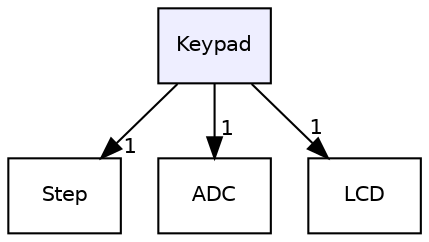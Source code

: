 digraph "Keypad" {
  compound=true
  node [ fontsize="10", fontname="Helvetica"];
  edge [ labelfontsize="10", labelfontname="Helvetica"];
  dir_112b2d5fd0e3f36c99ee9247a638f63e [shape=box, label="Keypad", style="filled", fillcolor="#eeeeff", pencolor="black", URL="dir_112b2d5fd0e3f36c99ee9247a638f63e.html"];
  dir_c50cd265c3c89d21f049852119ed1532 [shape=box label="Step" URL="dir_c50cd265c3c89d21f049852119ed1532.html"];
  dir_739e530fc6fa038c379ec8b4170d8153 [shape=box label="ADC" URL="dir_739e530fc6fa038c379ec8b4170d8153.html"];
  dir_8355a8e869a29a039883272f3aaebf2f [shape=box label="LCD" URL="dir_8355a8e869a29a039883272f3aaebf2f.html"];
  dir_112b2d5fd0e3f36c99ee9247a638f63e->dir_c50cd265c3c89d21f049852119ed1532 [headlabel="1", labeldistance=1.5 headhref="dir_000009_000012.html"];
  dir_112b2d5fd0e3f36c99ee9247a638f63e->dir_739e530fc6fa038c379ec8b4170d8153 [headlabel="1", labeldistance=1.5 headhref="dir_000009_000000.html"];
  dir_112b2d5fd0e3f36c99ee9247a638f63e->dir_8355a8e869a29a039883272f3aaebf2f [headlabel="1", labeldistance=1.5 headhref="dir_000009_000010.html"];
}
